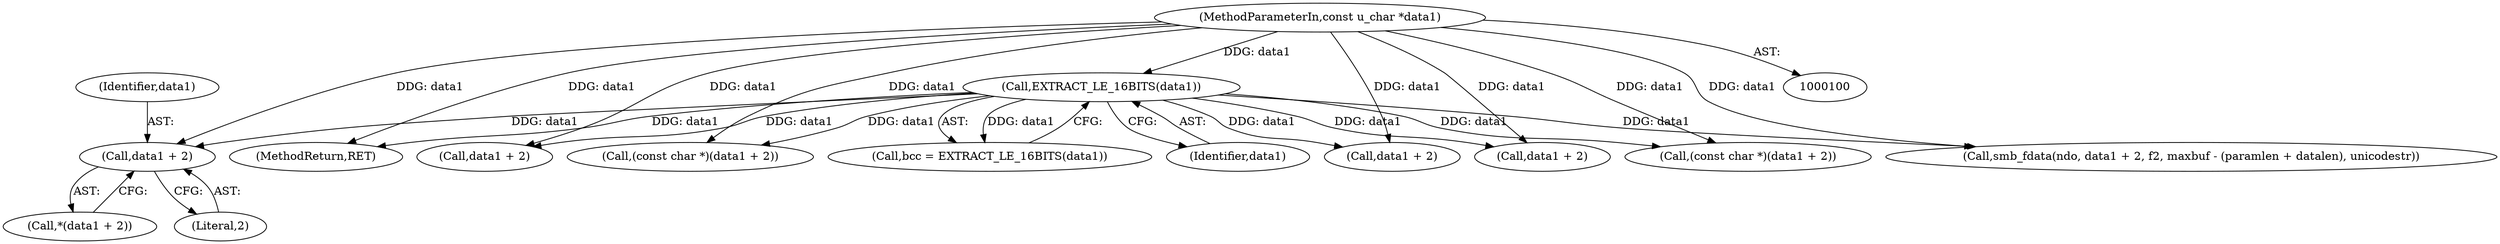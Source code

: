 digraph "0_tcpdump_96480ab95308cd9234b4f09b175ebf60e17792c6@pointer" {
"1000288" [label="(Call,data1 + 2)"];
"1000103" [label="(MethodParameterIn,const u_char *data1)"];
"1000261" [label="(Call,EXTRACT_LE_16BITS(data1))"];
"1000364" [label="(MethodReturn,RET)"];
"1000300" [label="(Call,data1 + 2)"];
"1000287" [label="(Call,*(data1 + 2))"];
"1000288" [label="(Call,data1 + 2)"];
"1000298" [label="(Call,(const char *)(data1 + 2))"];
"1000259" [label="(Call,bcc = EXTRACT_LE_16BITS(data1))"];
"1000289" [label="(Identifier,data1)"];
"1000317" [label="(Call,(const char *)(data1 + 2))"];
"1000103" [label="(MethodParameterIn,const u_char *data1)"];
"1000290" [label="(Literal,2)"];
"1000261" [label="(Call,EXTRACT_LE_16BITS(data1))"];
"1000276" [label="(Call,data1 + 2)"];
"1000319" [label="(Call,data1 + 2)"];
"1000274" [label="(Call,smb_fdata(ndo, data1 + 2, f2, maxbuf - (paramlen + datalen), unicodestr))"];
"1000262" [label="(Identifier,data1)"];
"1000288" -> "1000287"  [label="AST: "];
"1000288" -> "1000290"  [label="CFG: "];
"1000289" -> "1000288"  [label="AST: "];
"1000290" -> "1000288"  [label="AST: "];
"1000287" -> "1000288"  [label="CFG: "];
"1000103" -> "1000288"  [label="DDG: data1"];
"1000261" -> "1000288"  [label="DDG: data1"];
"1000103" -> "1000100"  [label="AST: "];
"1000103" -> "1000364"  [label="DDG: data1"];
"1000103" -> "1000261"  [label="DDG: data1"];
"1000103" -> "1000274"  [label="DDG: data1"];
"1000103" -> "1000276"  [label="DDG: data1"];
"1000103" -> "1000298"  [label="DDG: data1"];
"1000103" -> "1000300"  [label="DDG: data1"];
"1000103" -> "1000317"  [label="DDG: data1"];
"1000103" -> "1000319"  [label="DDG: data1"];
"1000261" -> "1000259"  [label="AST: "];
"1000261" -> "1000262"  [label="CFG: "];
"1000262" -> "1000261"  [label="AST: "];
"1000259" -> "1000261"  [label="CFG: "];
"1000261" -> "1000364"  [label="DDG: data1"];
"1000261" -> "1000259"  [label="DDG: data1"];
"1000261" -> "1000274"  [label="DDG: data1"];
"1000261" -> "1000276"  [label="DDG: data1"];
"1000261" -> "1000298"  [label="DDG: data1"];
"1000261" -> "1000300"  [label="DDG: data1"];
"1000261" -> "1000317"  [label="DDG: data1"];
"1000261" -> "1000319"  [label="DDG: data1"];
}
